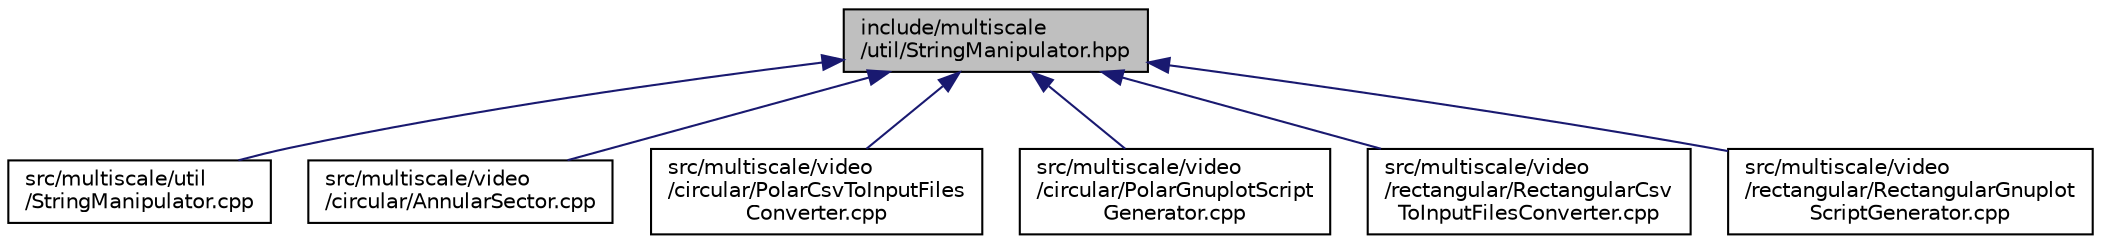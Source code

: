 digraph "include/multiscale/util/StringManipulator.hpp"
{
  edge [fontname="Helvetica",fontsize="10",labelfontname="Helvetica",labelfontsize="10"];
  node [fontname="Helvetica",fontsize="10",shape=record];
  Node1 [label="include/multiscale\l/util/StringManipulator.hpp",height=0.2,width=0.4,color="black", fillcolor="grey75", style="filled" fontcolor="black"];
  Node1 -> Node2 [dir="back",color="midnightblue",fontsize="10",style="solid",fontname="Helvetica"];
  Node2 [label="src/multiscale/util\l/StringManipulator.cpp",height=0.2,width=0.4,color="black", fillcolor="white", style="filled",URL="$StringManipulator_8cpp.html"];
  Node1 -> Node3 [dir="back",color="midnightblue",fontsize="10",style="solid",fontname="Helvetica"];
  Node3 [label="src/multiscale/video\l/circular/AnnularSector.cpp",height=0.2,width=0.4,color="black", fillcolor="white", style="filled",URL="$AnnularSector_8cpp.html"];
  Node1 -> Node4 [dir="back",color="midnightblue",fontsize="10",style="solid",fontname="Helvetica"];
  Node4 [label="src/multiscale/video\l/circular/PolarCsvToInputFiles\lConverter.cpp",height=0.2,width=0.4,color="black", fillcolor="white", style="filled",URL="$PolarCsvToInputFilesConverter_8cpp.html"];
  Node1 -> Node5 [dir="back",color="midnightblue",fontsize="10",style="solid",fontname="Helvetica"];
  Node5 [label="src/multiscale/video\l/circular/PolarGnuplotScript\lGenerator.cpp",height=0.2,width=0.4,color="black", fillcolor="white", style="filled",URL="$PolarGnuplotScriptGenerator_8cpp.html"];
  Node1 -> Node6 [dir="back",color="midnightblue",fontsize="10",style="solid",fontname="Helvetica"];
  Node6 [label="src/multiscale/video\l/rectangular/RectangularCsv\lToInputFilesConverter.cpp",height=0.2,width=0.4,color="black", fillcolor="white", style="filled",URL="$RectangularCsvToInputFilesConverter_8cpp.html"];
  Node1 -> Node7 [dir="back",color="midnightblue",fontsize="10",style="solid",fontname="Helvetica"];
  Node7 [label="src/multiscale/video\l/rectangular/RectangularGnuplot\lScriptGenerator.cpp",height=0.2,width=0.4,color="black", fillcolor="white", style="filled",URL="$RectangularGnuplotScriptGenerator_8cpp.html"];
}
